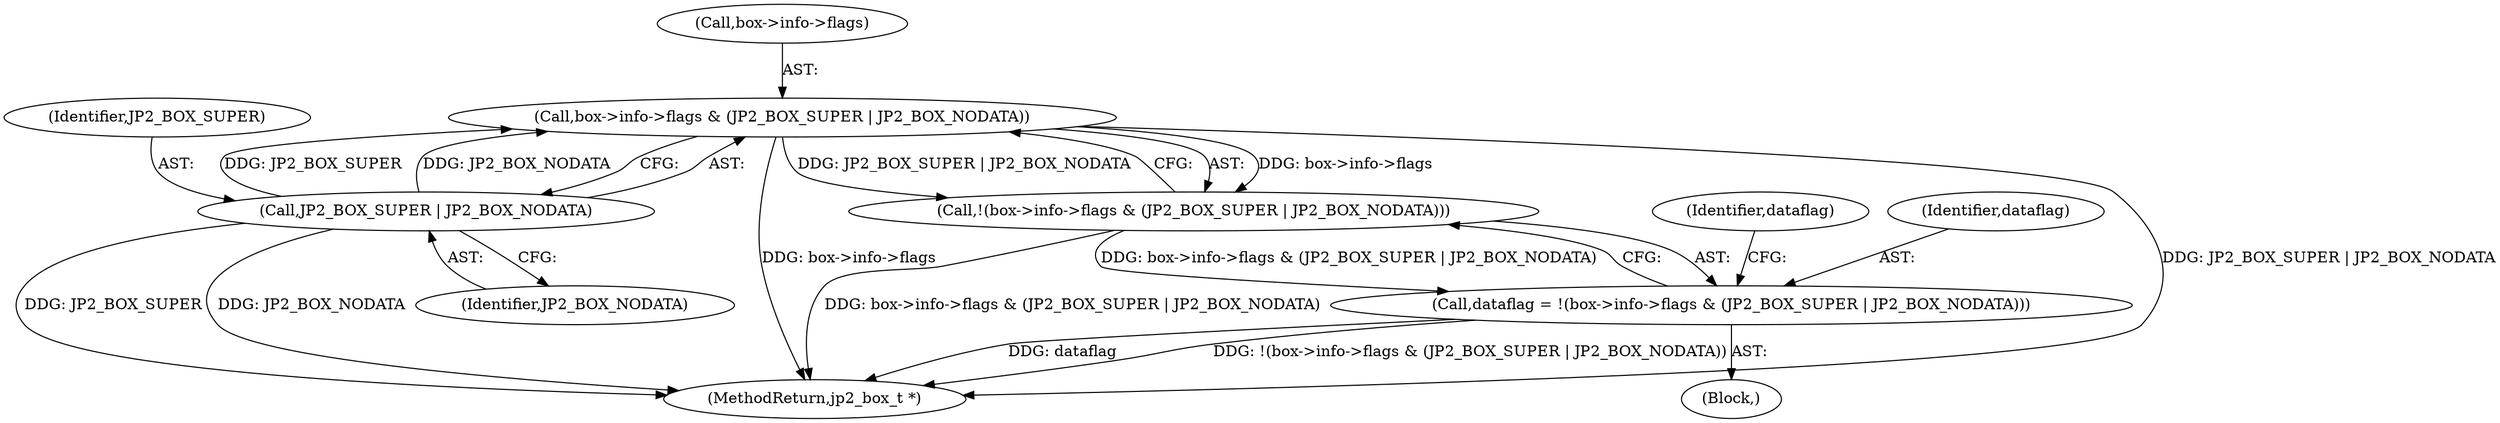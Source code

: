 digraph "0_jasper_e96fc4fdd525fa0ede28074a7e2b1caf94b58b0d_0@pointer" {
"1000247" [label="(Call,box->info->flags & (JP2_BOX_SUPER | JP2_BOX_NODATA))"];
"1000253" [label="(Call,JP2_BOX_SUPER | JP2_BOX_NODATA)"];
"1000246" [label="(Call,!(box->info->flags & (JP2_BOX_SUPER | JP2_BOX_NODATA)))"];
"1000244" [label="(Call,dataflag = !(box->info->flags & (JP2_BOX_SUPER | JP2_BOX_NODATA)))"];
"1000329" [label="(MethodReturn,jp2_box_t *)"];
"1000257" [label="(Identifier,dataflag)"];
"1000253" [label="(Call,JP2_BOX_SUPER | JP2_BOX_NODATA)"];
"1000244" [label="(Call,dataflag = !(box->info->flags & (JP2_BOX_SUPER | JP2_BOX_NODATA)))"];
"1000246" [label="(Call,!(box->info->flags & (JP2_BOX_SUPER | JP2_BOX_NODATA)))"];
"1000255" [label="(Identifier,JP2_BOX_NODATA)"];
"1000247" [label="(Call,box->info->flags & (JP2_BOX_SUPER | JP2_BOX_NODATA))"];
"1000245" [label="(Identifier,dataflag)"];
"1000248" [label="(Call,box->info->flags)"];
"1000254" [label="(Identifier,JP2_BOX_SUPER)"];
"1000102" [label="(Block,)"];
"1000247" -> "1000246"  [label="AST: "];
"1000247" -> "1000253"  [label="CFG: "];
"1000248" -> "1000247"  [label="AST: "];
"1000253" -> "1000247"  [label="AST: "];
"1000246" -> "1000247"  [label="CFG: "];
"1000247" -> "1000329"  [label="DDG: box->info->flags"];
"1000247" -> "1000329"  [label="DDG: JP2_BOX_SUPER | JP2_BOX_NODATA"];
"1000247" -> "1000246"  [label="DDG: box->info->flags"];
"1000247" -> "1000246"  [label="DDG: JP2_BOX_SUPER | JP2_BOX_NODATA"];
"1000253" -> "1000247"  [label="DDG: JP2_BOX_SUPER"];
"1000253" -> "1000247"  [label="DDG: JP2_BOX_NODATA"];
"1000253" -> "1000255"  [label="CFG: "];
"1000254" -> "1000253"  [label="AST: "];
"1000255" -> "1000253"  [label="AST: "];
"1000253" -> "1000329"  [label="DDG: JP2_BOX_NODATA"];
"1000253" -> "1000329"  [label="DDG: JP2_BOX_SUPER"];
"1000246" -> "1000244"  [label="AST: "];
"1000244" -> "1000246"  [label="CFG: "];
"1000246" -> "1000329"  [label="DDG: box->info->flags & (JP2_BOX_SUPER | JP2_BOX_NODATA)"];
"1000246" -> "1000244"  [label="DDG: box->info->flags & (JP2_BOX_SUPER | JP2_BOX_NODATA)"];
"1000244" -> "1000102"  [label="AST: "];
"1000245" -> "1000244"  [label="AST: "];
"1000257" -> "1000244"  [label="CFG: "];
"1000244" -> "1000329"  [label="DDG: dataflag"];
"1000244" -> "1000329"  [label="DDG: !(box->info->flags & (JP2_BOX_SUPER | JP2_BOX_NODATA))"];
}

